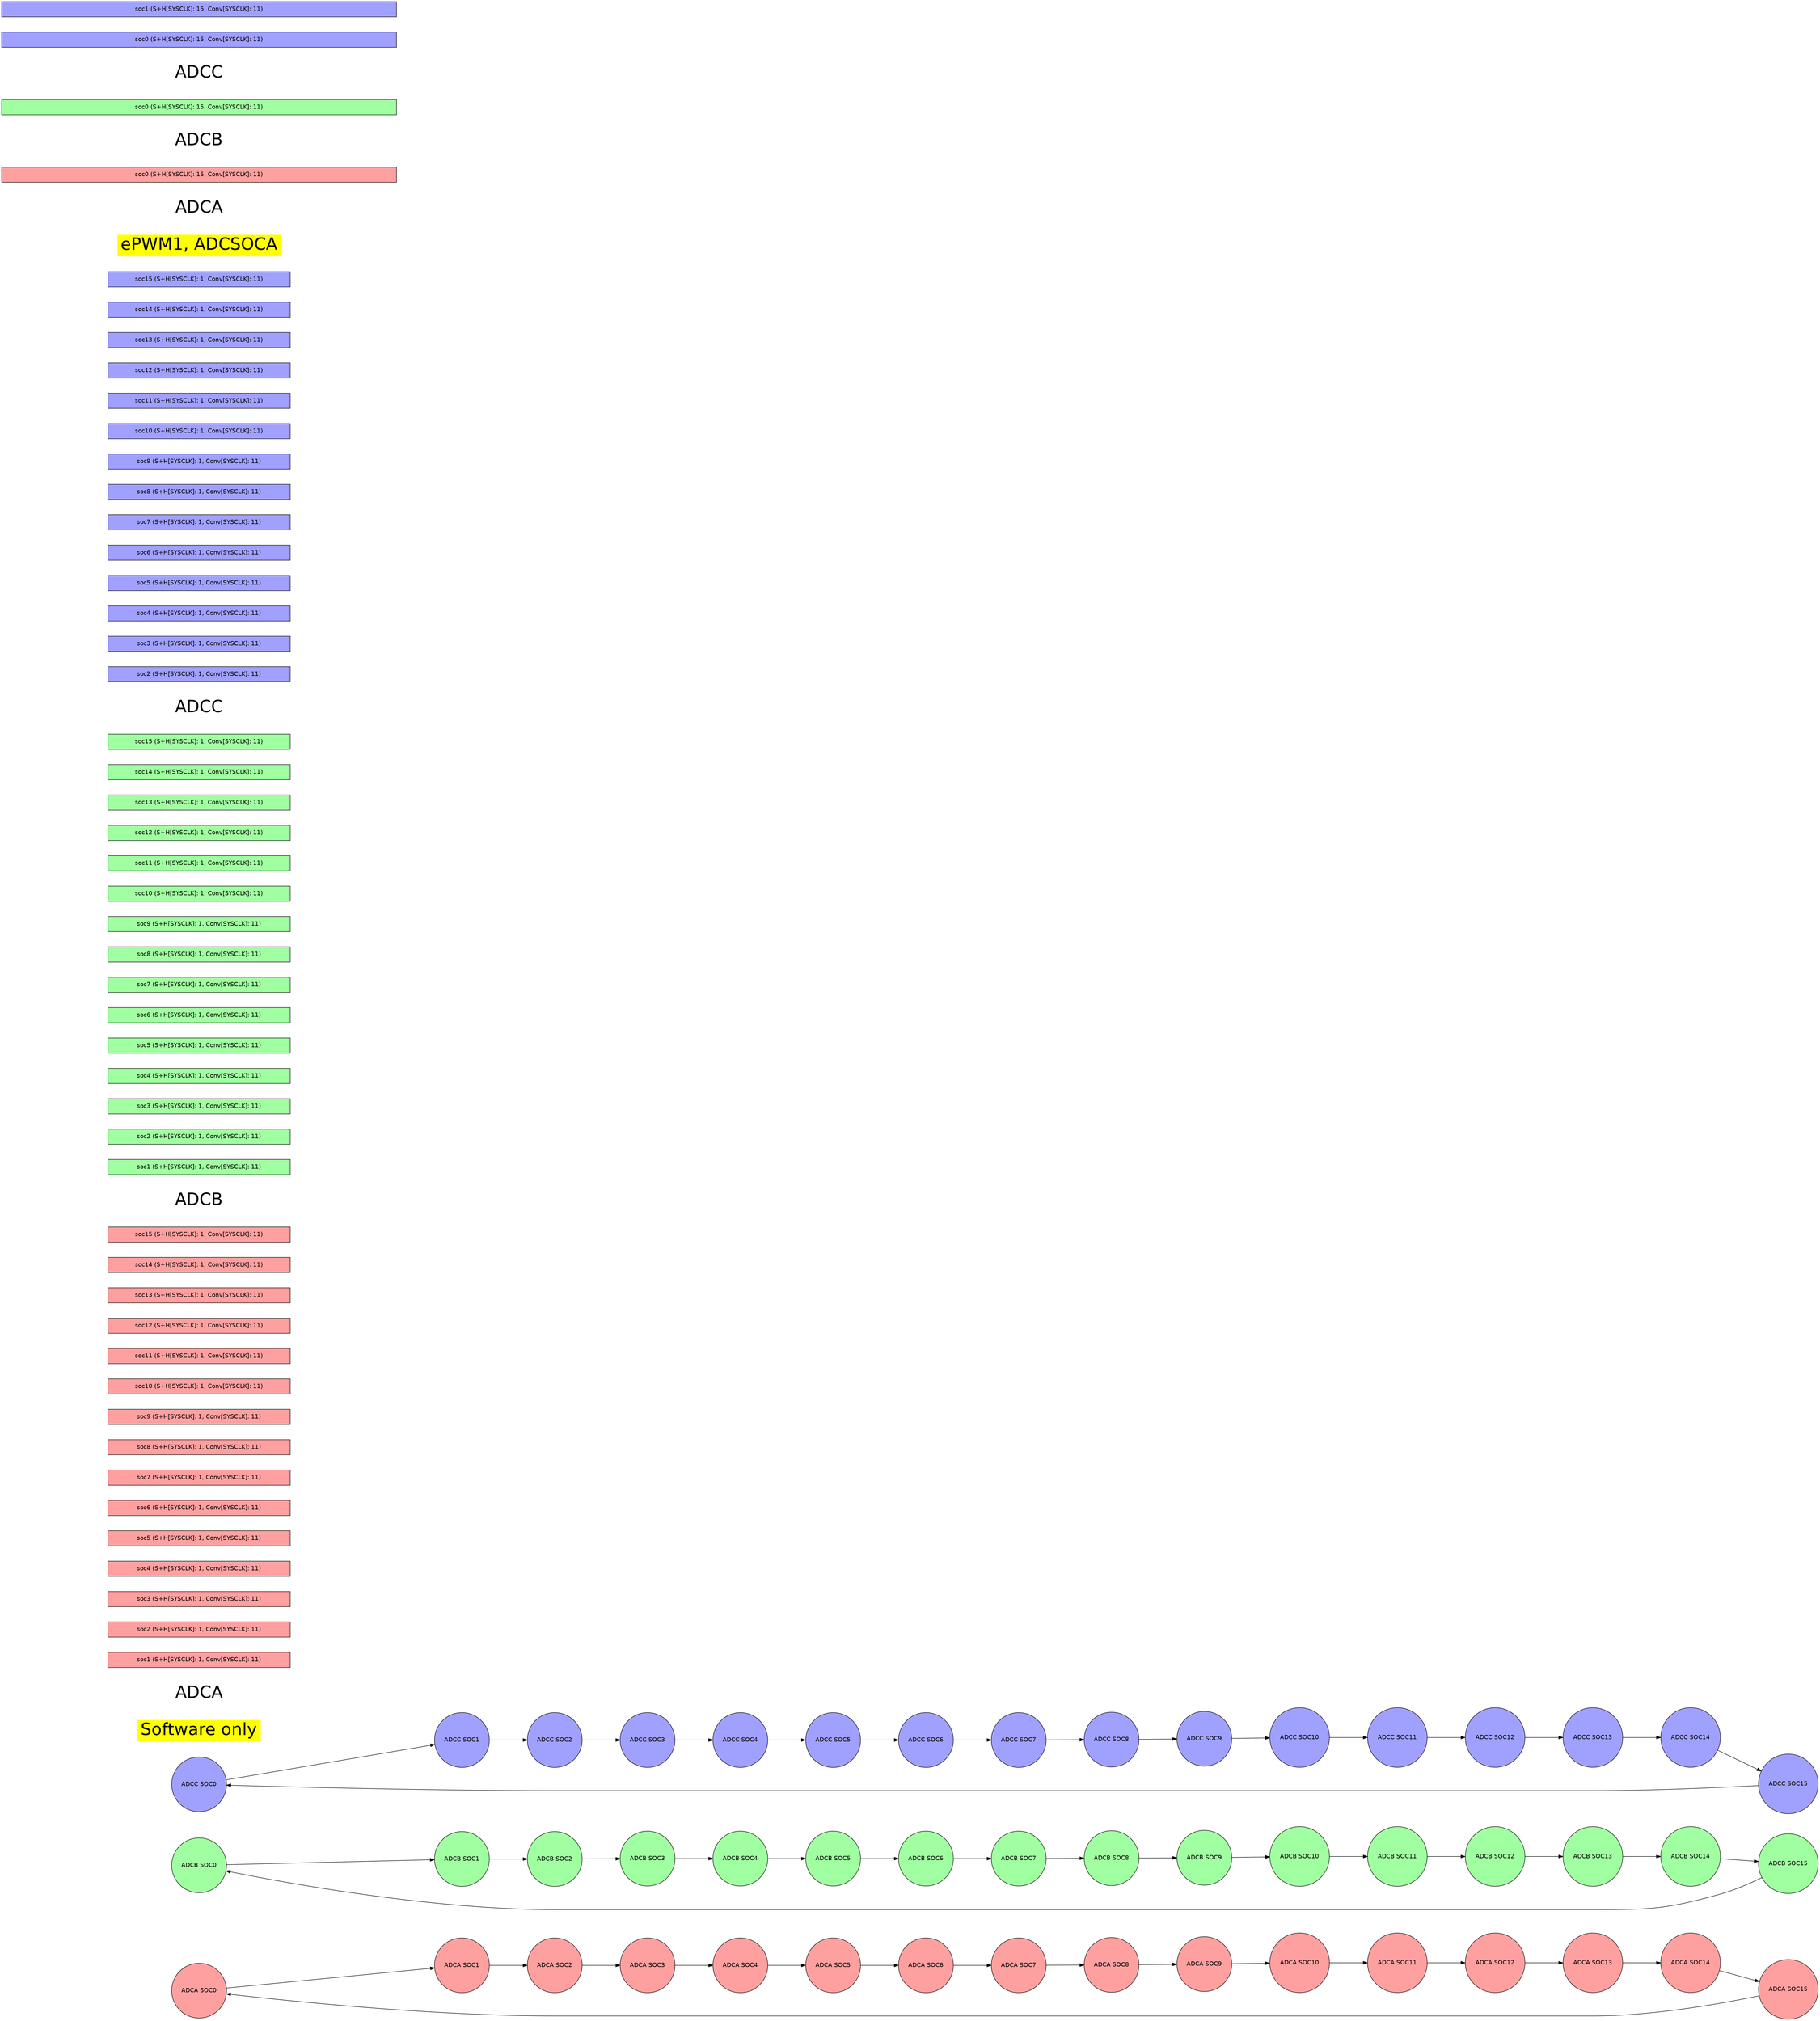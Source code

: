 digraph {
    graph [fontname = "helvetica"];
    node  [fontname = "helvetica"];
    edge  [fontname = "helvetica"];
    graph [mclimit=50 nodesep=0.5 rankdir=LR ranksep=1.25]

    node [shape = circle style=filled];

        adca_SOC0 [label="ADCA SOC0" fillcolor="#FFA0A0" pos="0.000,7.689!"]
        adca_SOC1 [label="ADCA SOC1" fillcolor="#FFA0A0" pos="2.942,7.103!"]
        adca_SOC2 [label="ADCA SOC2" fillcolor="#FFA0A0" pos="5.437,5.437!"]
        adca_SOC3 [label="ADCA SOC3" fillcolor="#FFA0A0" pos="7.103,2.942!"]
        adca_SOC4 [label="ADCA SOC4" fillcolor="#FFA0A0" pos="7.689,0.000!"]
        adca_SOC5 [label="ADCA SOC5" fillcolor="#FFA0A0" pos="7.103,-2.942!"]
        adca_SOC6 [label="ADCA SOC6" fillcolor="#FFA0A0" pos="5.437,-5.437!"]
        adca_SOC7 [label="ADCA SOC7" fillcolor="#FFA0A0" pos="2.942,-7.103!"]
        adca_SOC8 [label="ADCA SOC8" fillcolor="#FFA0A0" pos="0.000,-7.689!"]
        adca_SOC9 [label="ADCA SOC9" fillcolor="#FFA0A0" pos="-2.942,-7.103!"]
        adca_SOC10 [label="ADCA SOC10" fillcolor="#FFA0A0" pos="-5.437,-5.437!"]
        adca_SOC11 [label="ADCA SOC11" fillcolor="#FFA0A0" pos="-7.103,-2.942!"]
        adca_SOC12 [label="ADCA SOC12" fillcolor="#FFA0A0" pos="-7.689,-0.000!"]
        adca_SOC13 [label="ADCA SOC13" fillcolor="#FFA0A0" pos="-7.103,2.942!"]
        adca_SOC14 [label="ADCA SOC14" fillcolor="#FFA0A0" pos="-5.437,5.437!"]
        adca_SOC15 [label="ADCA SOC15" fillcolor="#FFA0A0" pos="-2.942,7.103!"]
        adca_SOC0 -> adca_SOC1
        adca_SOC1 -> adca_SOC2
        adca_SOC2 -> adca_SOC3
        adca_SOC3 -> adca_SOC4
        adca_SOC4 -> adca_SOC5
        adca_SOC5 -> adca_SOC6
        adca_SOC6 -> adca_SOC7
        adca_SOC7 -> adca_SOC8
        adca_SOC8 -> adca_SOC9
        adca_SOC9 -> adca_SOC10
        adca_SOC10 -> adca_SOC11
        adca_SOC11 -> adca_SOC12
        adca_SOC12 -> adca_SOC13
        adca_SOC13 -> adca_SOC14
        adca_SOC14 -> adca_SOC15
        adca_SOC15 -> adca_SOC0
        adcb_SOC0 [label="ADCB SOC0" fillcolor="#A0FFA0" pos="0.000,-43.311!"]
        adcb_SOC1 [label="ADCB SOC1" fillcolor="#A0FFA0" pos="2.942,-43.897!"]
        adcb_SOC2 [label="ADCB SOC2" fillcolor="#A0FFA0" pos="5.437,-45.563!"]
        adcb_SOC3 [label="ADCB SOC3" fillcolor="#A0FFA0" pos="7.103,-48.058!"]
        adcb_SOC4 [label="ADCB SOC4" fillcolor="#A0FFA0" pos="7.689,-51.000!"]
        adcb_SOC5 [label="ADCB SOC5" fillcolor="#A0FFA0" pos="7.103,-53.942!"]
        adcb_SOC6 [label="ADCB SOC6" fillcolor="#A0FFA0" pos="5.437,-56.437!"]
        adcb_SOC7 [label="ADCB SOC7" fillcolor="#A0FFA0" pos="2.942,-58.103!"]
        adcb_SOC8 [label="ADCB SOC8" fillcolor="#A0FFA0" pos="0.000,-58.689!"]
        adcb_SOC9 [label="ADCB SOC9" fillcolor="#A0FFA0" pos="-2.942,-58.103!"]
        adcb_SOC10 [label="ADCB SOC10" fillcolor="#A0FFA0" pos="-5.437,-56.437!"]
        adcb_SOC11 [label="ADCB SOC11" fillcolor="#A0FFA0" pos="-7.103,-53.942!"]
        adcb_SOC12 [label="ADCB SOC12" fillcolor="#A0FFA0" pos="-7.689,-51.000!"]
        adcb_SOC13 [label="ADCB SOC13" fillcolor="#A0FFA0" pos="-7.103,-48.058!"]
        adcb_SOC14 [label="ADCB SOC14" fillcolor="#A0FFA0" pos="-5.437,-45.563!"]
        adcb_SOC15 [label="ADCB SOC15" fillcolor="#A0FFA0" pos="-2.942,-43.897!"]
        adcb_SOC0 -> adcb_SOC1
        adcb_SOC1 -> adcb_SOC2
        adcb_SOC2 -> adcb_SOC3
        adcb_SOC3 -> adcb_SOC4
        adcb_SOC4 -> adcb_SOC5
        adcb_SOC5 -> adcb_SOC6
        adcb_SOC6 -> adcb_SOC7
        adcb_SOC7 -> adcb_SOC8
        adcb_SOC8 -> adcb_SOC9
        adcb_SOC9 -> adcb_SOC10
        adcb_SOC10 -> adcb_SOC11
        adcb_SOC11 -> adcb_SOC12
        adcb_SOC12 -> adcb_SOC13
        adcb_SOC13 -> adcb_SOC14
        adcb_SOC14 -> adcb_SOC15
        adcb_SOC15 -> adcb_SOC0
        adcc_SOC0 [label="ADCC SOC0" fillcolor="#A0A0FF" pos="0.000,-94.311!"]
        adcc_SOC1 [label="ADCC SOC1" fillcolor="#A0A0FF" pos="2.942,-94.897!"]
        adcc_SOC2 [label="ADCC SOC2" fillcolor="#A0A0FF" pos="5.437,-96.563!"]
        adcc_SOC3 [label="ADCC SOC3" fillcolor="#A0A0FF" pos="7.103,-99.058!"]
        adcc_SOC4 [label="ADCC SOC4" fillcolor="#A0A0FF" pos="7.689,-102.000!"]
        adcc_SOC5 [label="ADCC SOC5" fillcolor="#A0A0FF" pos="7.103,-104.942!"]
        adcc_SOC6 [label="ADCC SOC6" fillcolor="#A0A0FF" pos="5.437,-107.437!"]
        adcc_SOC7 [label="ADCC SOC7" fillcolor="#A0A0FF" pos="2.942,-109.103!"]
        adcc_SOC8 [label="ADCC SOC8" fillcolor="#A0A0FF" pos="0.000,-109.689!"]
        adcc_SOC9 [label="ADCC SOC9" fillcolor="#A0A0FF" pos="-2.942,-109.103!"]
        adcc_SOC10 [label="ADCC SOC10" fillcolor="#A0A0FF" pos="-5.437,-107.437!"]
        adcc_SOC11 [label="ADCC SOC11" fillcolor="#A0A0FF" pos="-7.103,-104.942!"]
        adcc_SOC12 [label="ADCC SOC12" fillcolor="#A0A0FF" pos="-7.689,-102.000!"]
        adcc_SOC13 [label="ADCC SOC13" fillcolor="#A0A0FF" pos="-7.103,-99.058!"]
        adcc_SOC14 [label="ADCC SOC14" fillcolor="#A0A0FF" pos="-5.437,-96.563!"]
        adcc_SOC15 [label="ADCC SOC15" fillcolor="#A0A0FF" pos="-2.942,-94.897!"]
        adcc_SOC0 -> adcc_SOC1
        adcc_SOC1 -> adcc_SOC2
        adcc_SOC2 -> adcc_SOC3
        adcc_SOC3 -> adcc_SOC4
        adcc_SOC4 -> adcc_SOC5
        adcc_SOC5 -> adcc_SOC6
        adcc_SOC6 -> adcc_SOC7
        adcc_SOC7 -> adcc_SOC8
        adcc_SOC8 -> adcc_SOC9
        adcc_SOC9 -> adcc_SOC10
        adcc_SOC10 -> adcc_SOC11
        adcc_SOC11 -> adcc_SOC12
        adcc_SOC12 -> adcc_SOC13
        adcc_SOC13 -> adcc_SOC14
        adcc_SOC14 -> adcc_SOC15
        adcc_SOC15 -> adcc_SOC0
    node [shape=rect style=filled];
        ADC_TRIGGER_SW_ONLY[label="Software only" fillcolor="yellow"  fontsize="40" color="white" pos="24.000,-3.000!"]
          
        adca_ADC_TRIGGER_SW_ONLY[label="ADCA"  fontsize="40" fillcolor="white" color="white" pos="24.000,-9.000!"]
          
        adca_ADC_TRIGGER_SW_ONLY_soc1[label="soc1 (S+H[SYSCLK]: 1, Conv[SYSCLK]: 11)" fillcolor="#FFA0A0" width="6.000" pos="30.000,-9.000!"]
          
        adca_ADC_TRIGGER_SW_ONLY_soc2[label="soc2 (S+H[SYSCLK]: 1, Conv[SYSCLK]: 11)" fillcolor="#FFA0A0" width="6.000" pos="36.000,-9.000!"]
          
        adca_ADC_TRIGGER_SW_ONLY_soc3[label="soc3 (S+H[SYSCLK]: 1, Conv[SYSCLK]: 11)" fillcolor="#FFA0A0" width="6.000" pos="42.000,-9.000!"]
          
        adca_ADC_TRIGGER_SW_ONLY_soc4[label="soc4 (S+H[SYSCLK]: 1, Conv[SYSCLK]: 11)" fillcolor="#FFA0A0" width="6.000" pos="48.000,-9.000!"]
          
        adca_ADC_TRIGGER_SW_ONLY_soc5[label="soc5 (S+H[SYSCLK]: 1, Conv[SYSCLK]: 11)" fillcolor="#FFA0A0" width="6.000" pos="54.000,-9.000!"]
          
        adca_ADC_TRIGGER_SW_ONLY_soc6[label="soc6 (S+H[SYSCLK]: 1, Conv[SYSCLK]: 11)" fillcolor="#FFA0A0" width="6.000" pos="60.000,-9.000!"]
          
        adca_ADC_TRIGGER_SW_ONLY_soc7[label="soc7 (S+H[SYSCLK]: 1, Conv[SYSCLK]: 11)" fillcolor="#FFA0A0" width="6.000" pos="66.000,-9.000!"]
          
        adca_ADC_TRIGGER_SW_ONLY_soc8[label="soc8 (S+H[SYSCLK]: 1, Conv[SYSCLK]: 11)" fillcolor="#FFA0A0" width="6.000" pos="72.000,-9.000!"]
          
        adca_ADC_TRIGGER_SW_ONLY_soc9[label="soc9 (S+H[SYSCLK]: 1, Conv[SYSCLK]: 11)" fillcolor="#FFA0A0" width="6.000" pos="78.000,-9.000!"]
          
        adca_ADC_TRIGGER_SW_ONLY_soc10[label="soc10 (S+H[SYSCLK]: 1, Conv[SYSCLK]: 11)" fillcolor="#FFA0A0" width="6.000" pos="84.000,-9.000!"]
          
        adca_ADC_TRIGGER_SW_ONLY_soc11[label="soc11 (S+H[SYSCLK]: 1, Conv[SYSCLK]: 11)" fillcolor="#FFA0A0" width="6.000" pos="90.000,-9.000!"]
          
        adca_ADC_TRIGGER_SW_ONLY_soc12[label="soc12 (S+H[SYSCLK]: 1, Conv[SYSCLK]: 11)" fillcolor="#FFA0A0" width="6.000" pos="96.000,-9.000!"]
          
        adca_ADC_TRIGGER_SW_ONLY_soc13[label="soc13 (S+H[SYSCLK]: 1, Conv[SYSCLK]: 11)" fillcolor="#FFA0A0" width="6.000" pos="102.000,-9.000!"]
          
        adca_ADC_TRIGGER_SW_ONLY_soc14[label="soc14 (S+H[SYSCLK]: 1, Conv[SYSCLK]: 11)" fillcolor="#FFA0A0" width="6.000" pos="108.000,-9.000!"]
          
        adca_ADC_TRIGGER_SW_ONLY_soc15[label="soc15 (S+H[SYSCLK]: 1, Conv[SYSCLK]: 11)" fillcolor="#FFA0A0" width="6.000" pos="114.000,-9.000!"]
          
        adcb_ADC_TRIGGER_SW_ONLY[label="ADCB"  fontsize="40" fillcolor="white" color="white" pos="24.000,-12.000!"]
          
        adcb_ADC_TRIGGER_SW_ONLY_soc1[label="soc1 (S+H[SYSCLK]: 1, Conv[SYSCLK]: 11)" fillcolor="#A0FFA0" width="6.000" pos="30.000,-12.000!"]
          
        adcb_ADC_TRIGGER_SW_ONLY_soc2[label="soc2 (S+H[SYSCLK]: 1, Conv[SYSCLK]: 11)" fillcolor="#A0FFA0" width="6.000" pos="36.000,-12.000!"]
          
        adcb_ADC_TRIGGER_SW_ONLY_soc3[label="soc3 (S+H[SYSCLK]: 1, Conv[SYSCLK]: 11)" fillcolor="#A0FFA0" width="6.000" pos="42.000,-12.000!"]
          
        adcb_ADC_TRIGGER_SW_ONLY_soc4[label="soc4 (S+H[SYSCLK]: 1, Conv[SYSCLK]: 11)" fillcolor="#A0FFA0" width="6.000" pos="48.000,-12.000!"]
          
        adcb_ADC_TRIGGER_SW_ONLY_soc5[label="soc5 (S+H[SYSCLK]: 1, Conv[SYSCLK]: 11)" fillcolor="#A0FFA0" width="6.000" pos="54.000,-12.000!"]
          
        adcb_ADC_TRIGGER_SW_ONLY_soc6[label="soc6 (S+H[SYSCLK]: 1, Conv[SYSCLK]: 11)" fillcolor="#A0FFA0" width="6.000" pos="60.000,-12.000!"]
          
        adcb_ADC_TRIGGER_SW_ONLY_soc7[label="soc7 (S+H[SYSCLK]: 1, Conv[SYSCLK]: 11)" fillcolor="#A0FFA0" width="6.000" pos="66.000,-12.000!"]
          
        adcb_ADC_TRIGGER_SW_ONLY_soc8[label="soc8 (S+H[SYSCLK]: 1, Conv[SYSCLK]: 11)" fillcolor="#A0FFA0" width="6.000" pos="72.000,-12.000!"]
          
        adcb_ADC_TRIGGER_SW_ONLY_soc9[label="soc9 (S+H[SYSCLK]: 1, Conv[SYSCLK]: 11)" fillcolor="#A0FFA0" width="6.000" pos="78.000,-12.000!"]
          
        adcb_ADC_TRIGGER_SW_ONLY_soc10[label="soc10 (S+H[SYSCLK]: 1, Conv[SYSCLK]: 11)" fillcolor="#A0FFA0" width="6.000" pos="84.000,-12.000!"]
          
        adcb_ADC_TRIGGER_SW_ONLY_soc11[label="soc11 (S+H[SYSCLK]: 1, Conv[SYSCLK]: 11)" fillcolor="#A0FFA0" width="6.000" pos="90.000,-12.000!"]
          
        adcb_ADC_TRIGGER_SW_ONLY_soc12[label="soc12 (S+H[SYSCLK]: 1, Conv[SYSCLK]: 11)" fillcolor="#A0FFA0" width="6.000" pos="96.000,-12.000!"]
          
        adcb_ADC_TRIGGER_SW_ONLY_soc13[label="soc13 (S+H[SYSCLK]: 1, Conv[SYSCLK]: 11)" fillcolor="#A0FFA0" width="6.000" pos="102.000,-12.000!"]
          
        adcb_ADC_TRIGGER_SW_ONLY_soc14[label="soc14 (S+H[SYSCLK]: 1, Conv[SYSCLK]: 11)" fillcolor="#A0FFA0" width="6.000" pos="108.000,-12.000!"]
          
        adcb_ADC_TRIGGER_SW_ONLY_soc15[label="soc15 (S+H[SYSCLK]: 1, Conv[SYSCLK]: 11)" fillcolor="#A0FFA0" width="6.000" pos="114.000,-12.000!"]
          
        adcc_ADC_TRIGGER_SW_ONLY[label="ADCC"  fontsize="40" fillcolor="white" color="white" pos="24.000,-15.000!"]
          
        adcc_ADC_TRIGGER_SW_ONLY_soc2[label="soc2 (S+H[SYSCLK]: 1, Conv[SYSCLK]: 11)" fillcolor="#A0A0FF" width="6.000" pos="30.000,-15.000!"]
          
        adcc_ADC_TRIGGER_SW_ONLY_soc3[label="soc3 (S+H[SYSCLK]: 1, Conv[SYSCLK]: 11)" fillcolor="#A0A0FF" width="6.000" pos="36.000,-15.000!"]
          
        adcc_ADC_TRIGGER_SW_ONLY_soc4[label="soc4 (S+H[SYSCLK]: 1, Conv[SYSCLK]: 11)" fillcolor="#A0A0FF" width="6.000" pos="42.000,-15.000!"]
          
        adcc_ADC_TRIGGER_SW_ONLY_soc5[label="soc5 (S+H[SYSCLK]: 1, Conv[SYSCLK]: 11)" fillcolor="#A0A0FF" width="6.000" pos="48.000,-15.000!"]
          
        adcc_ADC_TRIGGER_SW_ONLY_soc6[label="soc6 (S+H[SYSCLK]: 1, Conv[SYSCLK]: 11)" fillcolor="#A0A0FF" width="6.000" pos="54.000,-15.000!"]
          
        adcc_ADC_TRIGGER_SW_ONLY_soc7[label="soc7 (S+H[SYSCLK]: 1, Conv[SYSCLK]: 11)" fillcolor="#A0A0FF" width="6.000" pos="60.000,-15.000!"]
          
        adcc_ADC_TRIGGER_SW_ONLY_soc8[label="soc8 (S+H[SYSCLK]: 1, Conv[SYSCLK]: 11)" fillcolor="#A0A0FF" width="6.000" pos="66.000,-15.000!"]
          
        adcc_ADC_TRIGGER_SW_ONLY_soc9[label="soc9 (S+H[SYSCLK]: 1, Conv[SYSCLK]: 11)" fillcolor="#A0A0FF" width="6.000" pos="72.000,-15.000!"]
          
        adcc_ADC_TRIGGER_SW_ONLY_soc10[label="soc10 (S+H[SYSCLK]: 1, Conv[SYSCLK]: 11)" fillcolor="#A0A0FF" width="6.000" pos="78.000,-15.000!"]
          
        adcc_ADC_TRIGGER_SW_ONLY_soc11[label="soc11 (S+H[SYSCLK]: 1, Conv[SYSCLK]: 11)" fillcolor="#A0A0FF" width="6.000" pos="84.000,-15.000!"]
          
        adcc_ADC_TRIGGER_SW_ONLY_soc12[label="soc12 (S+H[SYSCLK]: 1, Conv[SYSCLK]: 11)" fillcolor="#A0A0FF" width="6.000" pos="90.000,-15.000!"]
          
        adcc_ADC_TRIGGER_SW_ONLY_soc13[label="soc13 (S+H[SYSCLK]: 1, Conv[SYSCLK]: 11)" fillcolor="#A0A0FF" width="6.000" pos="96.000,-15.000!"]
          
        adcc_ADC_TRIGGER_SW_ONLY_soc14[label="soc14 (S+H[SYSCLK]: 1, Conv[SYSCLK]: 11)" fillcolor="#A0A0FF" width="6.000" pos="102.000,-15.000!"]
          
        adcc_ADC_TRIGGER_SW_ONLY_soc15[label="soc15 (S+H[SYSCLK]: 1, Conv[SYSCLK]: 11)" fillcolor="#A0A0FF" width="6.000" pos="108.000,-15.000!"]
        ADC_TRIGGER_EPWM1_SOCA[label="ePWM1, ADCSOCA" fillcolor="yellow"  fontsize="40" color="white" pos="24.000,-18.000!"]
          
        adca_ADC_TRIGGER_EPWM1_SOCA[label="ADCA"  fontsize="40" fillcolor="white" color="white" pos="24.000,-24.000!"]
          
        adca_ADC_TRIGGER_EPWM1_SOCA_soc0[label="soc0 (S+H[SYSCLK]: 15, Conv[SYSCLK]: 11)" fillcolor="#FFA0A0" width="13.000" pos="33.500,-24.000!"]
          
        adcb_ADC_TRIGGER_EPWM1_SOCA[label="ADCB"  fontsize="40" fillcolor="white" color="white" pos="24.000,-27.000!"]
          
        adcb_ADC_TRIGGER_EPWM1_SOCA_soc0[label="soc0 (S+H[SYSCLK]: 15, Conv[SYSCLK]: 11)" fillcolor="#A0FFA0" width="13.000" pos="33.500,-27.000!"]
          
        adcc_ADC_TRIGGER_EPWM1_SOCA[label="ADCC"  fontsize="40" fillcolor="white" color="white" pos="24.000,-30.000!"]
          
        adcc_ADC_TRIGGER_EPWM1_SOCA_soc0[label="soc0 (S+H[SYSCLK]: 15, Conv[SYSCLK]: 11)" fillcolor="#A0A0FF" width="13.000" pos="33.500,-30.000!"]
          
        adcc_ADC_TRIGGER_EPWM1_SOCA_soc1[label="soc1 (S+H[SYSCLK]: 15, Conv[SYSCLK]: 11)" fillcolor="#A0A0FF" width="13.000" pos="46.500,-30.000!"]
}

